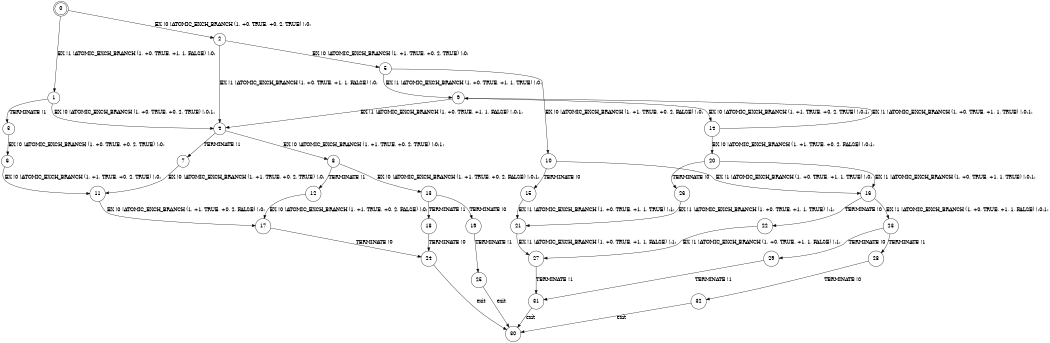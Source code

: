 digraph BCG {
size = "7, 10.5";
center = TRUE;
node [shape = circle];
0 [peripheries = 2];
0 -> 1 [label = "EX !1 !ATOMIC_EXCH_BRANCH (1, +0, TRUE, +1, 1, FALSE) !:0:"];
0 -> 2 [label = "EX !0 !ATOMIC_EXCH_BRANCH (1, +0, TRUE, +0, 2, TRUE) !:0:"];
1 -> 3 [label = "TERMINATE !1"];
1 -> 4 [label = "EX !0 !ATOMIC_EXCH_BRANCH (1, +0, TRUE, +0, 2, TRUE) !:0:1:"];
2 -> 4 [label = "EX !1 !ATOMIC_EXCH_BRANCH (1, +0, TRUE, +1, 1, FALSE) !:0:"];
2 -> 5 [label = "EX !0 !ATOMIC_EXCH_BRANCH (1, +1, TRUE, +0, 2, TRUE) !:0:"];
3 -> 6 [label = "EX !0 !ATOMIC_EXCH_BRANCH (1, +0, TRUE, +0, 2, TRUE) !:0:"];
4 -> 7 [label = "TERMINATE !1"];
4 -> 8 [label = "EX !0 !ATOMIC_EXCH_BRANCH (1, +1, TRUE, +0, 2, TRUE) !:0:1:"];
5 -> 9 [label = "EX !1 !ATOMIC_EXCH_BRANCH (1, +0, TRUE, +1, 1, TRUE) !:0:"];
5 -> 10 [label = "EX !0 !ATOMIC_EXCH_BRANCH (1, +1, TRUE, +0, 2, FALSE) !:0:"];
6 -> 11 [label = "EX !0 !ATOMIC_EXCH_BRANCH (1, +1, TRUE, +0, 2, TRUE) !:0:"];
7 -> 11 [label = "EX !0 !ATOMIC_EXCH_BRANCH (1, +1, TRUE, +0, 2, TRUE) !:0:"];
8 -> 12 [label = "TERMINATE !1"];
8 -> 13 [label = "EX !0 !ATOMIC_EXCH_BRANCH (1, +1, TRUE, +0, 2, FALSE) !:0:1:"];
9 -> 4 [label = "EX !1 !ATOMIC_EXCH_BRANCH (1, +0, TRUE, +1, 1, FALSE) !:0:1:"];
9 -> 14 [label = "EX !0 !ATOMIC_EXCH_BRANCH (1, +1, TRUE, +0, 2, TRUE) !:0:1:"];
10 -> 15 [label = "TERMINATE !0"];
10 -> 16 [label = "EX !1 !ATOMIC_EXCH_BRANCH (1, +0, TRUE, +1, 1, TRUE) !:0:"];
11 -> 17 [label = "EX !0 !ATOMIC_EXCH_BRANCH (1, +1, TRUE, +0, 2, FALSE) !:0:"];
12 -> 17 [label = "EX !0 !ATOMIC_EXCH_BRANCH (1, +1, TRUE, +0, 2, FALSE) !:0:"];
13 -> 18 [label = "TERMINATE !1"];
13 -> 19 [label = "TERMINATE !0"];
14 -> 9 [label = "EX !1 !ATOMIC_EXCH_BRANCH (1, +0, TRUE, +1, 1, TRUE) !:0:1:"];
14 -> 20 [label = "EX !0 !ATOMIC_EXCH_BRANCH (1, +1, TRUE, +0, 2, FALSE) !:0:1:"];
15 -> 21 [label = "EX !1 !ATOMIC_EXCH_BRANCH (1, +0, TRUE, +1, 1, TRUE) !:1:"];
16 -> 22 [label = "TERMINATE !0"];
16 -> 23 [label = "EX !1 !ATOMIC_EXCH_BRANCH (1, +0, TRUE, +1, 1, FALSE) !:0:1:"];
17 -> 24 [label = "TERMINATE !0"];
18 -> 24 [label = "TERMINATE !0"];
19 -> 25 [label = "TERMINATE !1"];
20 -> 26 [label = "TERMINATE !0"];
20 -> 16 [label = "EX !1 !ATOMIC_EXCH_BRANCH (1, +0, TRUE, +1, 1, TRUE) !:0:1:"];
21 -> 27 [label = "EX !1 !ATOMIC_EXCH_BRANCH (1, +0, TRUE, +1, 1, FALSE) !:1:"];
22 -> 27 [label = "EX !1 !ATOMIC_EXCH_BRANCH (1, +0, TRUE, +1, 1, FALSE) !:1:"];
23 -> 28 [label = "TERMINATE !1"];
23 -> 29 [label = "TERMINATE !0"];
24 -> 30 [label = "exit"];
25 -> 30 [label = "exit"];
26 -> 21 [label = "EX !1 !ATOMIC_EXCH_BRANCH (1, +0, TRUE, +1, 1, TRUE) !:1:"];
27 -> 31 [label = "TERMINATE !1"];
28 -> 32 [label = "TERMINATE !0"];
29 -> 31 [label = "TERMINATE !1"];
31 -> 30 [label = "exit"];
32 -> 30 [label = "exit"];
}
